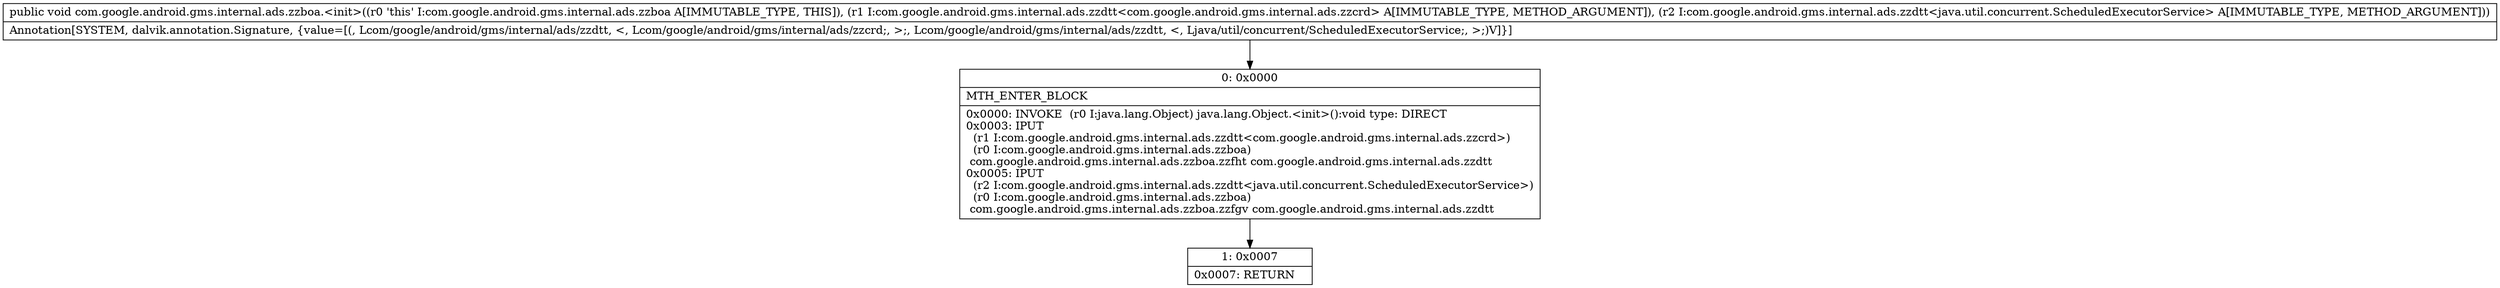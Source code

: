 digraph "CFG forcom.google.android.gms.internal.ads.zzboa.\<init\>(Lcom\/google\/android\/gms\/internal\/ads\/zzdtt;Lcom\/google\/android\/gms\/internal\/ads\/zzdtt;)V" {
Node_0 [shape=record,label="{0\:\ 0x0000|MTH_ENTER_BLOCK\l|0x0000: INVOKE  (r0 I:java.lang.Object) java.lang.Object.\<init\>():void type: DIRECT \l0x0003: IPUT  \l  (r1 I:com.google.android.gms.internal.ads.zzdtt\<com.google.android.gms.internal.ads.zzcrd\>)\l  (r0 I:com.google.android.gms.internal.ads.zzboa)\l com.google.android.gms.internal.ads.zzboa.zzfht com.google.android.gms.internal.ads.zzdtt \l0x0005: IPUT  \l  (r2 I:com.google.android.gms.internal.ads.zzdtt\<java.util.concurrent.ScheduledExecutorService\>)\l  (r0 I:com.google.android.gms.internal.ads.zzboa)\l com.google.android.gms.internal.ads.zzboa.zzfgv com.google.android.gms.internal.ads.zzdtt \l}"];
Node_1 [shape=record,label="{1\:\ 0x0007|0x0007: RETURN   \l}"];
MethodNode[shape=record,label="{public void com.google.android.gms.internal.ads.zzboa.\<init\>((r0 'this' I:com.google.android.gms.internal.ads.zzboa A[IMMUTABLE_TYPE, THIS]), (r1 I:com.google.android.gms.internal.ads.zzdtt\<com.google.android.gms.internal.ads.zzcrd\> A[IMMUTABLE_TYPE, METHOD_ARGUMENT]), (r2 I:com.google.android.gms.internal.ads.zzdtt\<java.util.concurrent.ScheduledExecutorService\> A[IMMUTABLE_TYPE, METHOD_ARGUMENT]))  | Annotation[SYSTEM, dalvik.annotation.Signature, \{value=[(, Lcom\/google\/android\/gms\/internal\/ads\/zzdtt, \<, Lcom\/google\/android\/gms\/internal\/ads\/zzcrd;, \>;, Lcom\/google\/android\/gms\/internal\/ads\/zzdtt, \<, Ljava\/util\/concurrent\/ScheduledExecutorService;, \>;)V]\}]\l}"];
MethodNode -> Node_0;
Node_0 -> Node_1;
}

